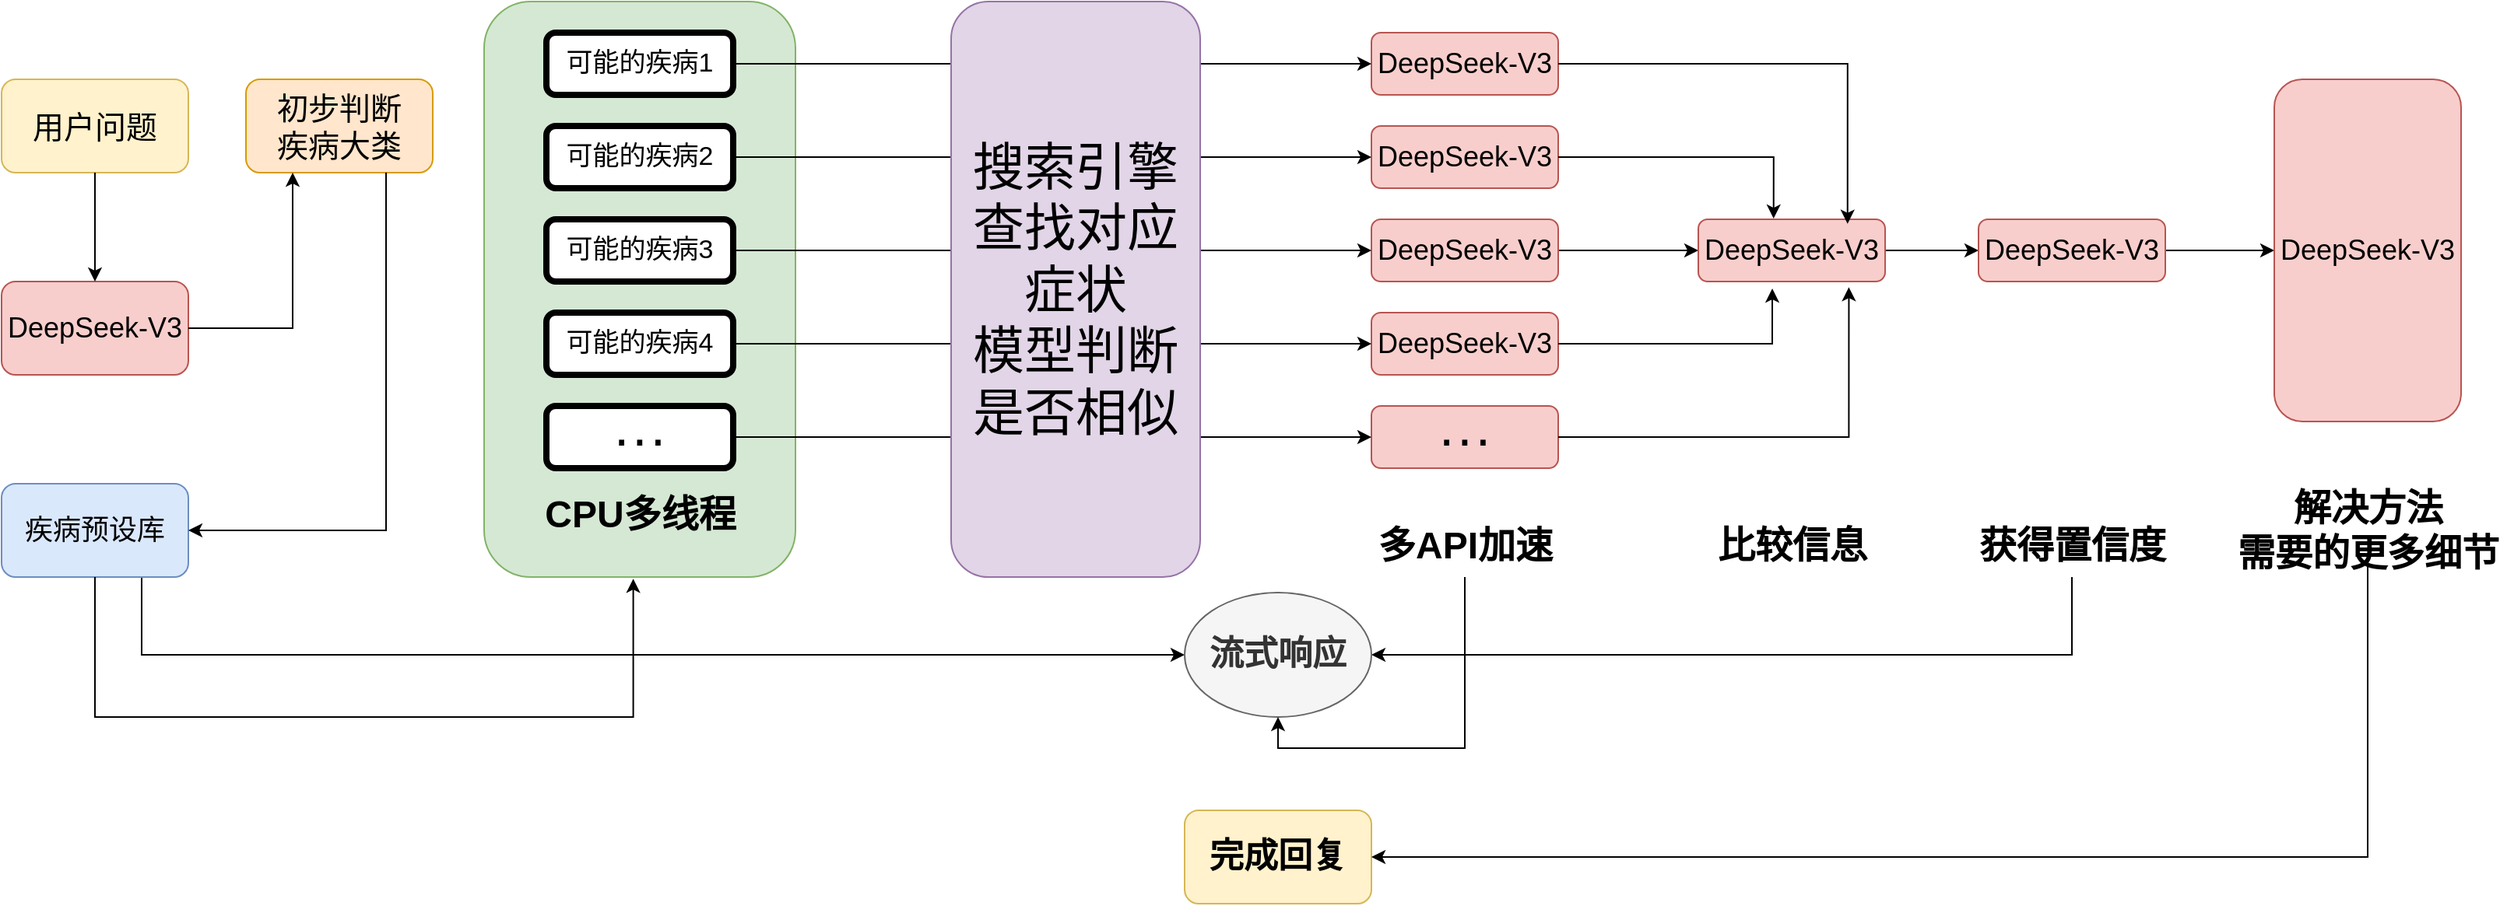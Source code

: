 <mxfile version="25.0.3">
  <diagram name="Page-1" id="c7558073-3199-34d8-9f00-42111426c3f3">
    <mxGraphModel dx="1687" dy="922" grid="1" gridSize="10" guides="1" tooltips="1" connect="1" arrows="1" fold="1" page="1" pageScale="1" pageWidth="826" pageHeight="1169" background="none" math="0" shadow="0">
      <root>
        <mxCell id="0" />
        <mxCell id="1" parent="0" />
        <mxCell id="Fwcc1dk8Oh3v5R4sf8hc-177" value="" style="rounded=1;whiteSpace=wrap;html=1;fillColor=#d5e8d4;strokeColor=#82b366;" vertex="1" parent="1">
          <mxGeometry x="330" y="40" width="200" height="370" as="geometry" />
        </mxCell>
        <mxCell id="Fwcc1dk8Oh3v5R4sf8hc-158" value="用户问题" style="rounded=1;whiteSpace=wrap;html=1;fontSize=20;fillColor=#fff2cc;strokeColor=#d6b656;" vertex="1" parent="1">
          <mxGeometry x="20" y="90" width="120" height="60" as="geometry" />
        </mxCell>
        <mxCell id="Fwcc1dk8Oh3v5R4sf8hc-159" value="&lt;font style=&quot;font-size: 18px;&quot;&gt;DeepSeek-V3&lt;/font&gt;" style="rounded=1;whiteSpace=wrap;html=1;fillColor=#f8cecc;strokeColor=#b85450;" vertex="1" parent="1">
          <mxGeometry x="20" y="220" width="120" height="60" as="geometry" />
        </mxCell>
        <mxCell id="Fwcc1dk8Oh3v5R4sf8hc-161" value="" style="endArrow=classic;html=1;rounded=0;exitX=0.5;exitY=1;exitDx=0;exitDy=0;entryX=0.5;entryY=0;entryDx=0;entryDy=0;" edge="1" parent="1" source="Fwcc1dk8Oh3v5R4sf8hc-158" target="Fwcc1dk8Oh3v5R4sf8hc-159">
          <mxGeometry width="50" height="50" relative="1" as="geometry">
            <mxPoint x="117" y="200" as="sourcePoint" />
            <mxPoint x="167" y="150" as="targetPoint" />
          </mxGeometry>
        </mxCell>
        <mxCell id="Fwcc1dk8Oh3v5R4sf8hc-162" value="初步判断&lt;div&gt;疾病大类&lt;/div&gt;" style="rounded=1;whiteSpace=wrap;html=1;fontSize=20;fillColor=#ffe6cc;strokeColor=#d79b00;" vertex="1" parent="1">
          <mxGeometry x="177" y="90" width="120" height="60" as="geometry" />
        </mxCell>
        <mxCell id="Fwcc1dk8Oh3v5R4sf8hc-164" value="" style="endArrow=classic;html=1;rounded=0;exitX=1;exitY=0.5;exitDx=0;exitDy=0;entryX=0.25;entryY=1;entryDx=0;entryDy=0;edgeStyle=orthogonalEdgeStyle;" edge="1" parent="1" source="Fwcc1dk8Oh3v5R4sf8hc-159" target="Fwcc1dk8Oh3v5R4sf8hc-162">
          <mxGeometry width="50" height="50" relative="1" as="geometry">
            <mxPoint x="57" y="200" as="sourcePoint" />
            <mxPoint x="107" y="150" as="targetPoint" />
          </mxGeometry>
        </mxCell>
        <mxCell id="Fwcc1dk8Oh3v5R4sf8hc-217" style="edgeStyle=orthogonalEdgeStyle;rounded=0;orthogonalLoop=1;jettySize=auto;html=1;exitX=0.75;exitY=1;exitDx=0;exitDy=0;entryX=0;entryY=0.5;entryDx=0;entryDy=0;" edge="1" parent="1" source="Fwcc1dk8Oh3v5R4sf8hc-165" target="Fwcc1dk8Oh3v5R4sf8hc-212">
          <mxGeometry relative="1" as="geometry" />
        </mxCell>
        <mxCell id="Fwcc1dk8Oh3v5R4sf8hc-165" value="&lt;font style=&quot;font-size: 18px;&quot;&gt;疾病预设库&lt;/font&gt;" style="rounded=1;whiteSpace=wrap;html=1;fillColor=#dae8fc;strokeColor=#6c8ebf;" vertex="1" parent="1">
          <mxGeometry x="20" y="350" width="120" height="60" as="geometry" />
        </mxCell>
        <mxCell id="Fwcc1dk8Oh3v5R4sf8hc-166" value="" style="endArrow=classic;html=1;rounded=0;edgeStyle=orthogonalEdgeStyle;exitX=0.75;exitY=1;exitDx=0;exitDy=0;entryX=1;entryY=0.5;entryDx=0;entryDy=0;" edge="1" parent="1" source="Fwcc1dk8Oh3v5R4sf8hc-162" target="Fwcc1dk8Oh3v5R4sf8hc-165">
          <mxGeometry width="50" height="50" relative="1" as="geometry">
            <mxPoint x="200" y="370" as="sourcePoint" />
            <mxPoint x="340" y="240" as="targetPoint" />
          </mxGeometry>
        </mxCell>
        <mxCell id="Fwcc1dk8Oh3v5R4sf8hc-167" value="可能的疾病1" style="rounded=1;whiteSpace=wrap;html=1;strokeWidth=4;fontSize=17;" vertex="1" parent="1">
          <mxGeometry x="370" y="60" width="120" height="40" as="geometry" />
        </mxCell>
        <mxCell id="Fwcc1dk8Oh3v5R4sf8hc-173" value="可能的疾病2" style="rounded=1;whiteSpace=wrap;html=1;strokeWidth=4;fontSize=17;" vertex="1" parent="1">
          <mxGeometry x="370" y="120" width="120" height="40" as="geometry" />
        </mxCell>
        <mxCell id="Fwcc1dk8Oh3v5R4sf8hc-174" value="可能的疾病3" style="rounded=1;whiteSpace=wrap;html=1;strokeWidth=4;fontSize=17;" vertex="1" parent="1">
          <mxGeometry x="370" y="180" width="120" height="40" as="geometry" />
        </mxCell>
        <mxCell id="Fwcc1dk8Oh3v5R4sf8hc-175" value="可能的疾病4" style="rounded=1;whiteSpace=wrap;html=1;strokeWidth=4;fontSize=17;" vertex="1" parent="1">
          <mxGeometry x="370" y="240" width="120" height="40" as="geometry" />
        </mxCell>
        <mxCell id="Fwcc1dk8Oh3v5R4sf8hc-176" value="···" style="rounded=1;whiteSpace=wrap;html=1;strokeWidth=4;fontSize=35;" vertex="1" parent="1">
          <mxGeometry x="370" y="300" width="120" height="40" as="geometry" />
        </mxCell>
        <mxCell id="Fwcc1dk8Oh3v5R4sf8hc-178" value="CPU多线程" style="text;strokeColor=none;fillColor=none;html=1;fontSize=24;fontStyle=1;verticalAlign=middle;align=center;" vertex="1" parent="1">
          <mxGeometry x="380" y="350" width="100" height="40" as="geometry" />
        </mxCell>
        <mxCell id="Fwcc1dk8Oh3v5R4sf8hc-183" value="&lt;font style=&quot;font-size: 18px;&quot;&gt;DeepSeek-V3&lt;/font&gt;" style="rounded=1;whiteSpace=wrap;html=1;fillColor=#f8cecc;strokeColor=#b85450;" vertex="1" parent="1">
          <mxGeometry x="900" y="60" width="120" height="40" as="geometry" />
        </mxCell>
        <mxCell id="Fwcc1dk8Oh3v5R4sf8hc-184" value="&lt;font style=&quot;font-size: 18px;&quot;&gt;DeepSeek-V3&lt;/font&gt;" style="rounded=1;whiteSpace=wrap;html=1;fillColor=#f8cecc;strokeColor=#b85450;" vertex="1" parent="1">
          <mxGeometry x="900" y="120" width="120" height="40" as="geometry" />
        </mxCell>
        <mxCell id="Fwcc1dk8Oh3v5R4sf8hc-204" style="edgeStyle=orthogonalEdgeStyle;rounded=0;orthogonalLoop=1;jettySize=auto;html=1;exitX=1;exitY=0.5;exitDx=0;exitDy=0;entryX=0;entryY=0.5;entryDx=0;entryDy=0;" edge="1" parent="1" source="Fwcc1dk8Oh3v5R4sf8hc-185" target="Fwcc1dk8Oh3v5R4sf8hc-201">
          <mxGeometry relative="1" as="geometry" />
        </mxCell>
        <mxCell id="Fwcc1dk8Oh3v5R4sf8hc-185" value="&lt;font style=&quot;font-size: 18px;&quot;&gt;DeepSeek-V3&lt;/font&gt;" style="rounded=1;whiteSpace=wrap;html=1;fillColor=#f8cecc;strokeColor=#b85450;" vertex="1" parent="1">
          <mxGeometry x="900" y="180" width="120" height="40" as="geometry" />
        </mxCell>
        <mxCell id="Fwcc1dk8Oh3v5R4sf8hc-186" value="&lt;font style=&quot;font-size: 18px;&quot;&gt;DeepSeek-V3&lt;/font&gt;" style="rounded=1;whiteSpace=wrap;html=1;fillColor=#f8cecc;strokeColor=#b85450;" vertex="1" parent="1">
          <mxGeometry x="900" y="240" width="120" height="40" as="geometry" />
        </mxCell>
        <mxCell id="Fwcc1dk8Oh3v5R4sf8hc-187" value="&lt;span style=&quot;font-size: 35px;&quot;&gt;···&lt;/span&gt;" style="rounded=1;whiteSpace=wrap;html=1;fillColor=#f8cecc;strokeColor=#b85450;" vertex="1" parent="1">
          <mxGeometry x="900" y="300" width="120" height="40" as="geometry" />
        </mxCell>
        <mxCell id="Fwcc1dk8Oh3v5R4sf8hc-188" value="" style="endArrow=classic;html=1;rounded=0;exitX=1;exitY=0.5;exitDx=0;exitDy=0;entryX=0;entryY=0.5;entryDx=0;entryDy=0;" edge="1" parent="1" source="Fwcc1dk8Oh3v5R4sf8hc-167" target="Fwcc1dk8Oh3v5R4sf8hc-183">
          <mxGeometry width="50" height="50" relative="1" as="geometry">
            <mxPoint x="360" y="260" as="sourcePoint" />
            <mxPoint x="410" y="210" as="targetPoint" />
          </mxGeometry>
        </mxCell>
        <mxCell id="Fwcc1dk8Oh3v5R4sf8hc-189" value="" style="endArrow=classic;html=1;rounded=0;exitX=1;exitY=0.5;exitDx=0;exitDy=0;entryX=0;entryY=0.5;entryDx=0;entryDy=0;" edge="1" parent="1" source="Fwcc1dk8Oh3v5R4sf8hc-173" target="Fwcc1dk8Oh3v5R4sf8hc-184">
          <mxGeometry width="50" height="50" relative="1" as="geometry">
            <mxPoint x="500" y="90" as="sourcePoint" />
            <mxPoint x="590" y="90" as="targetPoint" />
          </mxGeometry>
        </mxCell>
        <mxCell id="Fwcc1dk8Oh3v5R4sf8hc-190" value="" style="endArrow=classic;html=1;rounded=0;exitX=1;exitY=0.5;exitDx=0;exitDy=0;entryX=0;entryY=0.5;entryDx=0;entryDy=0;" edge="1" parent="1" source="Fwcc1dk8Oh3v5R4sf8hc-174" target="Fwcc1dk8Oh3v5R4sf8hc-185">
          <mxGeometry width="50" height="50" relative="1" as="geometry">
            <mxPoint x="510" y="100" as="sourcePoint" />
            <mxPoint x="600" y="100" as="targetPoint" />
          </mxGeometry>
        </mxCell>
        <mxCell id="Fwcc1dk8Oh3v5R4sf8hc-191" value="" style="endArrow=classic;html=1;rounded=0;exitX=1;exitY=0.5;exitDx=0;exitDy=0;entryX=0;entryY=0.5;entryDx=0;entryDy=0;" edge="1" parent="1" source="Fwcc1dk8Oh3v5R4sf8hc-175" target="Fwcc1dk8Oh3v5R4sf8hc-186">
          <mxGeometry width="50" height="50" relative="1" as="geometry">
            <mxPoint x="520" y="110" as="sourcePoint" />
            <mxPoint x="610" y="110" as="targetPoint" />
          </mxGeometry>
        </mxCell>
        <mxCell id="Fwcc1dk8Oh3v5R4sf8hc-192" value="" style="endArrow=classic;html=1;rounded=0;exitX=1;exitY=0.5;exitDx=0;exitDy=0;entryX=0;entryY=0.5;entryDx=0;entryDy=0;" edge="1" parent="1" source="Fwcc1dk8Oh3v5R4sf8hc-176" target="Fwcc1dk8Oh3v5R4sf8hc-187">
          <mxGeometry width="50" height="50" relative="1" as="geometry">
            <mxPoint x="530" y="120" as="sourcePoint" />
            <mxPoint x="620" y="120" as="targetPoint" />
          </mxGeometry>
        </mxCell>
        <mxCell id="Fwcc1dk8Oh3v5R4sf8hc-194" value="" style="endArrow=classic;html=1;rounded=0;exitX=0.5;exitY=1;exitDx=0;exitDy=0;entryX=0.479;entryY=1.003;entryDx=0;entryDy=0;entryPerimeter=0;edgeStyle=orthogonalEdgeStyle;" edge="1" parent="1" source="Fwcc1dk8Oh3v5R4sf8hc-165" target="Fwcc1dk8Oh3v5R4sf8hc-177">
          <mxGeometry width="50" height="50" relative="1" as="geometry">
            <mxPoint x="360" y="330" as="sourcePoint" />
            <mxPoint x="410" y="280" as="targetPoint" />
            <Array as="points">
              <mxPoint x="80" y="500" />
              <mxPoint x="426" y="500" />
            </Array>
          </mxGeometry>
        </mxCell>
        <mxCell id="Fwcc1dk8Oh3v5R4sf8hc-195" value="多API加速" style="text;strokeColor=none;fillColor=none;html=1;fontSize=24;fontStyle=1;verticalAlign=middle;align=center;" vertex="1" parent="1">
          <mxGeometry x="910" y="370" width="100" height="40" as="geometry" />
        </mxCell>
        <mxCell id="Fwcc1dk8Oh3v5R4sf8hc-200" value="&lt;font style=&quot;font-size: 33px;&quot;&gt;搜索引擎&lt;/font&gt;&lt;div&gt;&lt;font style=&quot;font-size: 33px;&quot;&gt;查找对应症状&lt;/font&gt;&lt;/div&gt;&lt;div&gt;&lt;font style=&quot;font-size: 33px;&quot;&gt;模型判断是否相似&lt;/font&gt;&lt;/div&gt;" style="rounded=1;whiteSpace=wrap;html=1;fillColor=#e1d5e7;strokeColor=#9673a6;" vertex="1" parent="1">
          <mxGeometry x="630" y="40" width="160" height="370" as="geometry" />
        </mxCell>
        <mxCell id="Fwcc1dk8Oh3v5R4sf8hc-208" style="edgeStyle=orthogonalEdgeStyle;rounded=0;orthogonalLoop=1;jettySize=auto;html=1;exitX=1;exitY=0.5;exitDx=0;exitDy=0;entryX=0;entryY=0.5;entryDx=0;entryDy=0;" edge="1" parent="1" source="Fwcc1dk8Oh3v5R4sf8hc-201" target="Fwcc1dk8Oh3v5R4sf8hc-207">
          <mxGeometry relative="1" as="geometry" />
        </mxCell>
        <mxCell id="Fwcc1dk8Oh3v5R4sf8hc-201" value="&lt;font style=&quot;font-size: 18px;&quot;&gt;DeepSeek-V3&lt;/font&gt;" style="rounded=1;whiteSpace=wrap;html=1;fillColor=#f8cecc;strokeColor=#b85450;" vertex="1" parent="1">
          <mxGeometry x="1110" y="180" width="120" height="40" as="geometry" />
        </mxCell>
        <mxCell id="Fwcc1dk8Oh3v5R4sf8hc-202" style="edgeStyle=orthogonalEdgeStyle;rounded=0;orthogonalLoop=1;jettySize=auto;html=1;entryX=0.799;entryY=0.071;entryDx=0;entryDy=0;entryPerimeter=0;" edge="1" parent="1" source="Fwcc1dk8Oh3v5R4sf8hc-183" target="Fwcc1dk8Oh3v5R4sf8hc-201">
          <mxGeometry relative="1" as="geometry" />
        </mxCell>
        <mxCell id="Fwcc1dk8Oh3v5R4sf8hc-203" style="edgeStyle=orthogonalEdgeStyle;rounded=0;orthogonalLoop=1;jettySize=auto;html=1;entryX=0.403;entryY=-0.012;entryDx=0;entryDy=0;entryPerimeter=0;" edge="1" parent="1" source="Fwcc1dk8Oh3v5R4sf8hc-184" target="Fwcc1dk8Oh3v5R4sf8hc-201">
          <mxGeometry relative="1" as="geometry" />
        </mxCell>
        <mxCell id="Fwcc1dk8Oh3v5R4sf8hc-205" style="edgeStyle=orthogonalEdgeStyle;rounded=0;orthogonalLoop=1;jettySize=auto;html=1;exitX=1;exitY=0.5;exitDx=0;exitDy=0;entryX=0.396;entryY=1.113;entryDx=0;entryDy=0;entryPerimeter=0;" edge="1" parent="1" source="Fwcc1dk8Oh3v5R4sf8hc-186" target="Fwcc1dk8Oh3v5R4sf8hc-201">
          <mxGeometry relative="1" as="geometry" />
        </mxCell>
        <mxCell id="Fwcc1dk8Oh3v5R4sf8hc-206" style="edgeStyle=orthogonalEdgeStyle;rounded=0;orthogonalLoop=1;jettySize=auto;html=1;exitX=1;exitY=0.5;exitDx=0;exitDy=0;entryX=0.806;entryY=1.092;entryDx=0;entryDy=0;entryPerimeter=0;" edge="1" parent="1" source="Fwcc1dk8Oh3v5R4sf8hc-187" target="Fwcc1dk8Oh3v5R4sf8hc-201">
          <mxGeometry relative="1" as="geometry" />
        </mxCell>
        <mxCell id="Fwcc1dk8Oh3v5R4sf8hc-223" style="edgeStyle=orthogonalEdgeStyle;rounded=0;orthogonalLoop=1;jettySize=auto;html=1;entryX=0;entryY=0.5;entryDx=0;entryDy=0;" edge="1" parent="1" source="Fwcc1dk8Oh3v5R4sf8hc-207" target="Fwcc1dk8Oh3v5R4sf8hc-221">
          <mxGeometry relative="1" as="geometry" />
        </mxCell>
        <mxCell id="Fwcc1dk8Oh3v5R4sf8hc-207" value="&lt;font style=&quot;font-size: 18px;&quot;&gt;DeepSeek-V3&lt;/font&gt;" style="rounded=1;whiteSpace=wrap;html=1;fillColor=#f8cecc;strokeColor=#b85450;" vertex="1" parent="1">
          <mxGeometry x="1290" y="180" width="120" height="40" as="geometry" />
        </mxCell>
        <mxCell id="Fwcc1dk8Oh3v5R4sf8hc-209" value="比较信息" style="text;strokeColor=none;fillColor=none;html=1;fontSize=24;fontStyle=1;verticalAlign=middle;align=center;" vertex="1" parent="1">
          <mxGeometry x="1120" y="370" width="100" height="40" as="geometry" />
        </mxCell>
        <mxCell id="Fwcc1dk8Oh3v5R4sf8hc-216" style="edgeStyle=orthogonalEdgeStyle;rounded=0;orthogonalLoop=1;jettySize=auto;html=1;exitX=0.5;exitY=1;exitDx=0;exitDy=0;entryX=1;entryY=0.5;entryDx=0;entryDy=0;" edge="1" parent="1" source="Fwcc1dk8Oh3v5R4sf8hc-210" target="Fwcc1dk8Oh3v5R4sf8hc-212">
          <mxGeometry relative="1" as="geometry" />
        </mxCell>
        <mxCell id="Fwcc1dk8Oh3v5R4sf8hc-210" value="获得置信度" style="text;strokeColor=none;fillColor=none;html=1;fontSize=24;fontStyle=1;verticalAlign=middle;align=center;" vertex="1" parent="1">
          <mxGeometry x="1300" y="370" width="100" height="40" as="geometry" />
        </mxCell>
        <mxCell id="Fwcc1dk8Oh3v5R4sf8hc-212" value="&lt;font style=&quot;font-size: 22px;&quot;&gt;&lt;b&gt;流式响应&lt;/b&gt;&lt;/font&gt;" style="ellipse;whiteSpace=wrap;html=1;fillColor=#f5f5f5;fontColor=#333333;strokeColor=#666666;" vertex="1" parent="1">
          <mxGeometry x="780" y="420" width="120" height="80" as="geometry" />
        </mxCell>
        <mxCell id="Fwcc1dk8Oh3v5R4sf8hc-215" style="edgeStyle=orthogonalEdgeStyle;rounded=0;orthogonalLoop=1;jettySize=auto;html=1;exitX=0.5;exitY=1;exitDx=0;exitDy=0;entryX=0.5;entryY=1;entryDx=0;entryDy=0;" edge="1" parent="1" source="Fwcc1dk8Oh3v5R4sf8hc-195" target="Fwcc1dk8Oh3v5R4sf8hc-212">
          <mxGeometry relative="1" as="geometry" />
        </mxCell>
        <mxCell id="Fwcc1dk8Oh3v5R4sf8hc-220" value="&lt;font style=&quot;font-size: 22px;&quot;&gt;&lt;b&gt;完成回复&lt;/b&gt;&lt;/font&gt;" style="rounded=1;whiteSpace=wrap;html=1;fillColor=#fff2cc;strokeColor=#d6b656;" vertex="1" parent="1">
          <mxGeometry x="780" y="560" width="120" height="60" as="geometry" />
        </mxCell>
        <mxCell id="Fwcc1dk8Oh3v5R4sf8hc-221" value="&lt;font style=&quot;font-size: 18px;&quot;&gt;DeepSeek-V3&lt;/font&gt;" style="rounded=1;whiteSpace=wrap;html=1;fillColor=#f8cecc;strokeColor=#b85450;" vertex="1" parent="1">
          <mxGeometry x="1480" y="90" width="120" height="220" as="geometry" />
        </mxCell>
        <mxCell id="Fwcc1dk8Oh3v5R4sf8hc-224" style="edgeStyle=orthogonalEdgeStyle;rounded=0;orthogonalLoop=1;jettySize=auto;html=1;entryX=1;entryY=0.5;entryDx=0;entryDy=0;" edge="1" parent="1" source="Fwcc1dk8Oh3v5R4sf8hc-222" target="Fwcc1dk8Oh3v5R4sf8hc-220">
          <mxGeometry relative="1" as="geometry">
            <Array as="points">
              <mxPoint x="1540" y="590" />
            </Array>
          </mxGeometry>
        </mxCell>
        <mxCell id="Fwcc1dk8Oh3v5R4sf8hc-222" value="解决方法&lt;div&gt;需要的更多细节&lt;/div&gt;" style="text;strokeColor=none;fillColor=none;html=1;fontSize=24;fontStyle=1;verticalAlign=middle;align=center;" vertex="1" parent="1">
          <mxGeometry x="1490" y="360" width="100" height="40" as="geometry" />
        </mxCell>
      </root>
    </mxGraphModel>
  </diagram>
</mxfile>

